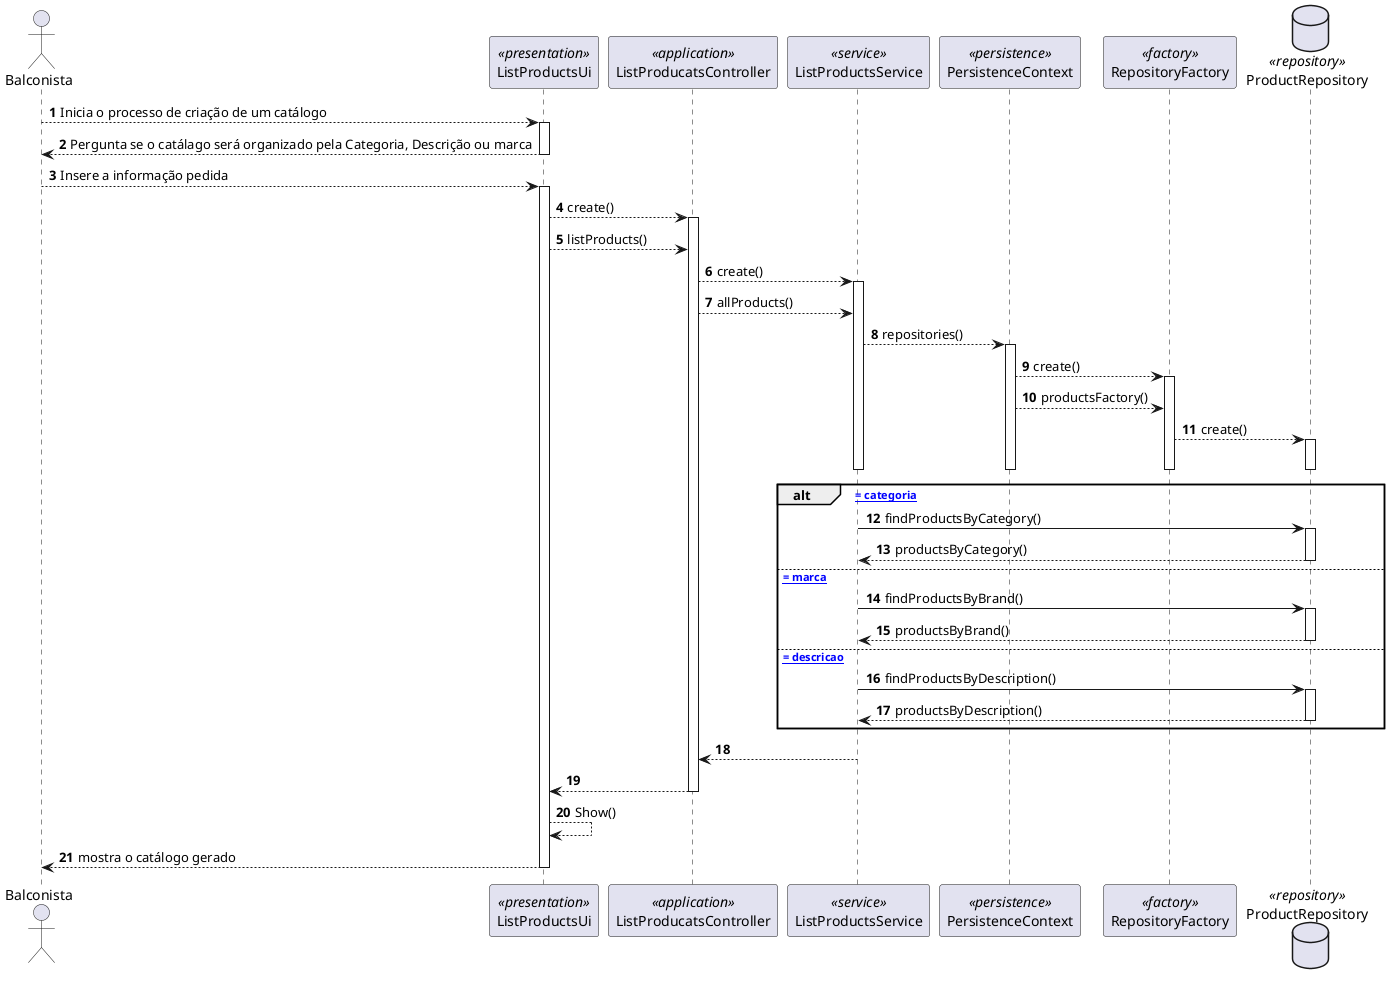 @startuml
'https://plantuml.com/sequence-diagram


actor Balconista as B
participant ListProductsUi as Ui <<presentation>>
participant ListProducatsController as CT <<application>>
participant ListProductsService as SR <<service>>
participant PersistenceContext as CTX <<persistence>>
participant RepositoryFactory as FT <<factory>>
database ProductRepository as REPO <<repository>>

autonumber

B --> Ui : Inicia o processo de criação de um catálogo

activate Ui
Ui --> B : Pergunta se o catálago será organizado pela Categoria, Descrição ou marca
deactivate Ui


B --> Ui : Insere a informação pedida
activate Ui
Ui --> CT : create()
activate CT
Ui --> CT : listProducts()
CT --> SR : create()
activate SR
CT --> SR : allProducts()
SR --> CTX : repositories()
activate CTX
CTX --> FT : create()
activate FT
CTX --> FT : productsFactory()
FT --> REPO : create()
activate REPO
deactivate REPO
deactivate FT
deactivate SR
deactivate CTX


alt [information = categoria]

SR -> REPO : findProductsByCategory()

activate REPO
REPO --> SR : productsByCategory()


deactivate REPO
deactivate SR
else [information = marca]
SR -> REPO : findProductsByBrand()
activate REPO
REPO --> SR : productsByBrand()
deactivate REPO

else [information = descricao]
SR -> REPO : findProductsByDescription()
activate REPO
REPO --> SR : productsByDescription()
deactivate REPO
end
SR --> CT :

CT --> Ui :
deactivate CT
Ui --> Ui : Show()
Ui --> B : mostra o catálogo gerado
deactivate Ui

@enduml